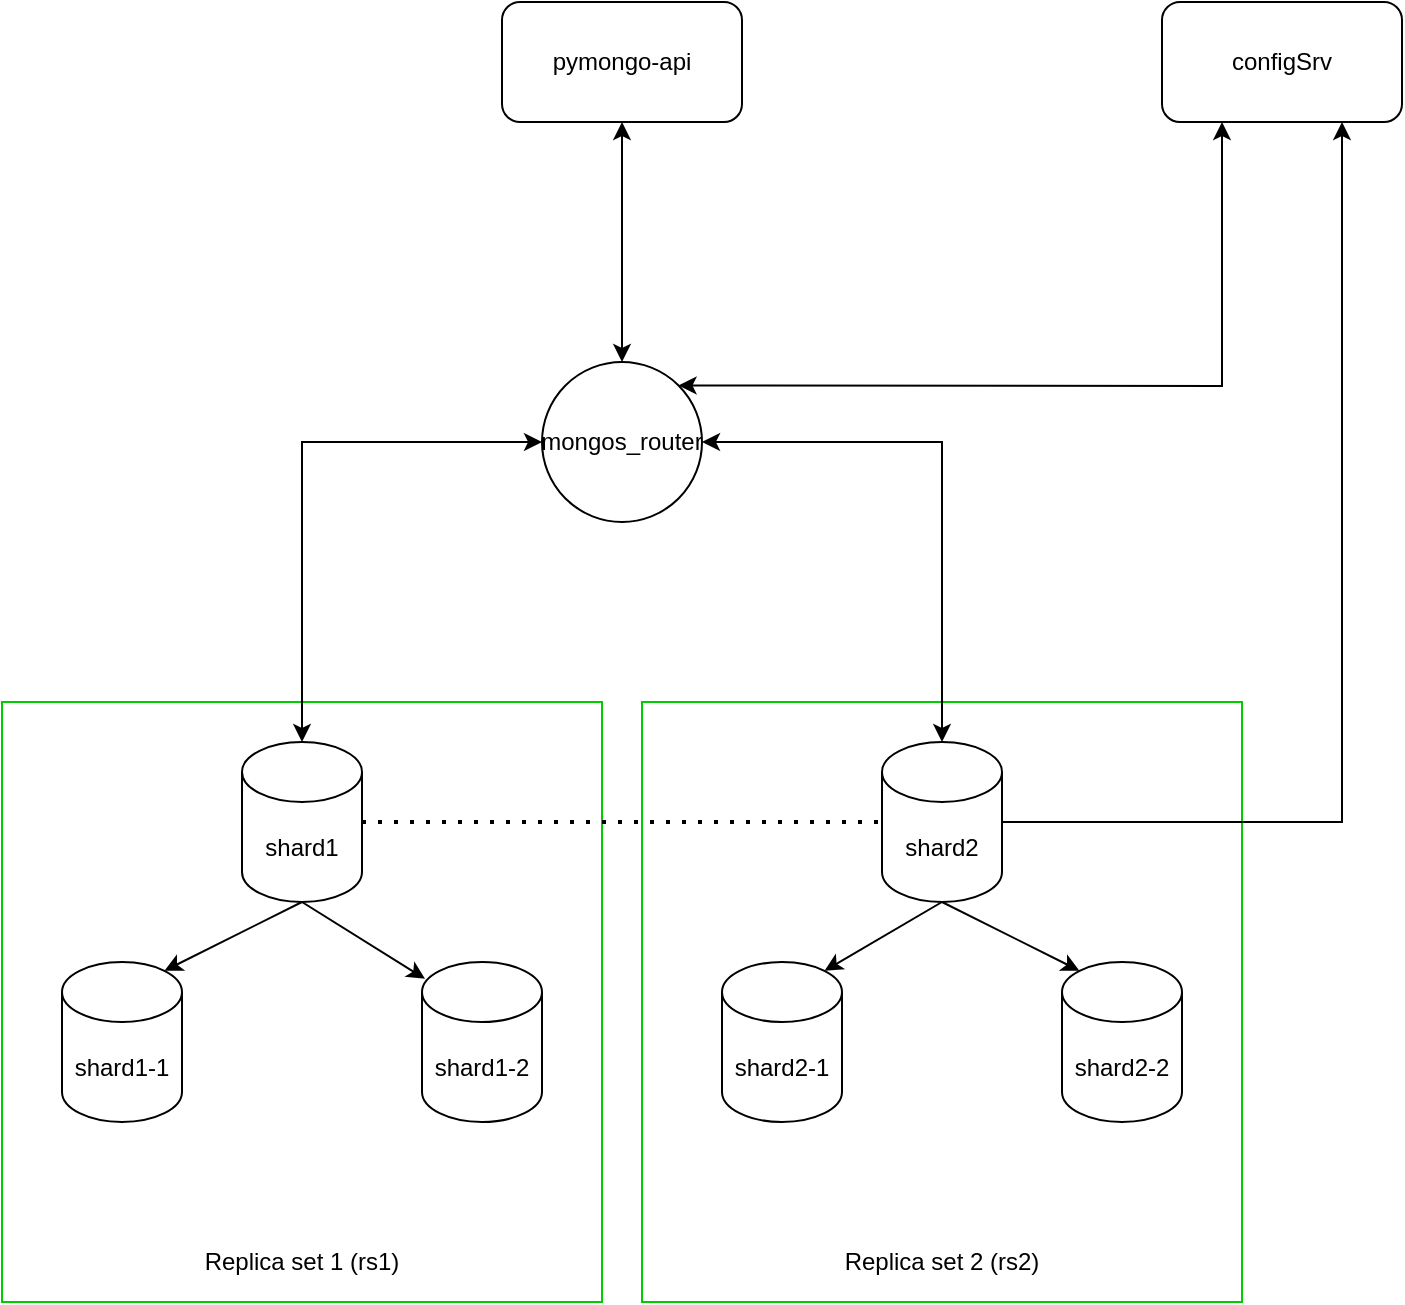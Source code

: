 <mxfile version="24.7.7">
  <diagram name="Page-1" id="-H_mtQnk-PTXWXPvYvuk">
    <mxGraphModel dx="1122" dy="761" grid="1" gridSize="10" guides="1" tooltips="1" connect="1" arrows="1" fold="1" page="1" pageScale="1" pageWidth="1169" pageHeight="827" math="0" shadow="0">
      <root>
        <mxCell id="0" />
        <mxCell id="1" parent="0" />
        <mxCell id="NEGCbyoOrOy7y01zVfNC-2" value="&lt;div&gt;&lt;br&gt;&lt;/div&gt;&lt;div&gt;&lt;br&gt;&lt;/div&gt;&lt;div&gt;&lt;br&gt;&lt;/div&gt;&lt;div&gt;&lt;br&gt;&lt;/div&gt;&lt;div&gt;&lt;br&gt;&lt;/div&gt;&lt;div&gt;&lt;br&gt;&lt;/div&gt;&lt;div&gt;&lt;br&gt;&lt;/div&gt;&lt;div&gt;&lt;br&gt;&lt;/div&gt;&lt;div&gt;&lt;br&gt;&lt;/div&gt;&lt;div&gt;&lt;br&gt;&lt;/div&gt;&lt;div&gt;&lt;br&gt;&lt;/div&gt;&lt;div&gt;&lt;br&gt;&lt;/div&gt;&lt;div&gt;&lt;br&gt;&lt;/div&gt;&lt;div&gt;&lt;br&gt;&lt;/div&gt;&lt;div&gt;&lt;br&gt;&lt;/div&gt;&lt;div&gt;&lt;br&gt;&lt;/div&gt;&lt;div&gt;&lt;br&gt;&lt;/div&gt;&lt;div&gt;&lt;br&gt;&lt;/div&gt;&lt;div&gt;Replica set 2 (rs2)&lt;/div&gt;" style="whiteSpace=wrap;html=1;aspect=fixed;strokeColor=#00CC00;" parent="1" vertex="1">
          <mxGeometry x="470" y="490" width="300" height="300" as="geometry" />
        </mxCell>
        <mxCell id="NEGCbyoOrOy7y01zVfNC-1" value="&lt;div&gt;&lt;br&gt;&lt;/div&gt;&lt;div&gt;&lt;br&gt;&lt;/div&gt;&lt;div&gt;&lt;br&gt;&lt;/div&gt;&lt;div&gt;&lt;br&gt;&lt;/div&gt;&lt;div&gt;&lt;br&gt;&lt;/div&gt;&lt;div&gt;&lt;br&gt;&lt;/div&gt;&lt;div&gt;&lt;br&gt;&lt;/div&gt;&lt;div&gt;&lt;br&gt;&lt;/div&gt;&lt;div&gt;&lt;br&gt;&lt;/div&gt;&lt;div&gt;&lt;br&gt;&lt;/div&gt;&lt;div&gt;&lt;br&gt;&lt;/div&gt;&lt;div&gt;&lt;br&gt;&lt;/div&gt;&lt;div&gt;&lt;br&gt;&lt;/div&gt;&lt;div&gt;&lt;br&gt;&lt;/div&gt;&lt;div&gt;&lt;br&gt;&lt;/div&gt;&lt;div&gt;&lt;br&gt;&lt;/div&gt;&lt;div&gt;&lt;br&gt;&lt;/div&gt;&lt;div&gt;&lt;br&gt;&lt;/div&gt;&lt;div&gt;Replica set 1 (rs1)&lt;/div&gt;" style="whiteSpace=wrap;html=1;aspect=fixed;strokeColor=#00CC00;" parent="1" vertex="1">
          <mxGeometry x="150" y="490" width="300" height="300" as="geometry" />
        </mxCell>
        <mxCell id="zA23MoTUsTF4_91t8viU-2" value="shard1" style="shape=cylinder3;whiteSpace=wrap;html=1;boundedLbl=1;backgroundOutline=1;size=15;" parent="1" vertex="1">
          <mxGeometry x="270" y="510" width="60" height="80" as="geometry" />
        </mxCell>
        <mxCell id="zA23MoTUsTF4_91t8viU-3" value="pymongo-api" style="rounded=1;whiteSpace=wrap;html=1;" parent="1" vertex="1">
          <mxGeometry x="400" y="140" width="120" height="60" as="geometry" />
        </mxCell>
        <mxCell id="9OBVmy8AI-aRf1RshNsI-1" value="configSrv" style="rounded=1;whiteSpace=wrap;html=1;" parent="1" vertex="1">
          <mxGeometry x="730" y="140" width="120" height="60" as="geometry" />
        </mxCell>
        <mxCell id="9OBVmy8AI-aRf1RshNsI-2" value="mongos_router" style="ellipse;whiteSpace=wrap;html=1;aspect=fixed;" parent="1" vertex="1">
          <mxGeometry x="420" y="320" width="80" height="80" as="geometry" />
        </mxCell>
        <mxCell id="9OBVmy8AI-aRf1RshNsI-8" style="edgeStyle=orthogonalEdgeStyle;rounded=0;orthogonalLoop=1;jettySize=auto;html=1;exitX=1;exitY=0.5;exitDx=0;exitDy=0;exitPerimeter=0;entryX=0.75;entryY=1;entryDx=0;entryDy=0;" parent="1" source="9OBVmy8AI-aRf1RshNsI-3" target="9OBVmy8AI-aRf1RshNsI-1" edge="1">
          <mxGeometry relative="1" as="geometry" />
        </mxCell>
        <mxCell id="9OBVmy8AI-aRf1RshNsI-3" value="shard2" style="shape=cylinder3;whiteSpace=wrap;html=1;boundedLbl=1;backgroundOutline=1;size=15;" parent="1" vertex="1">
          <mxGeometry x="590" y="510" width="60" height="80" as="geometry" />
        </mxCell>
        <mxCell id="9OBVmy8AI-aRf1RshNsI-7" value="" style="endArrow=none;dashed=1;html=1;dashPattern=1 3;strokeWidth=2;rounded=0;exitX=1;exitY=0.5;exitDx=0;exitDy=0;exitPerimeter=0;entryX=0;entryY=0.5;entryDx=0;entryDy=0;entryPerimeter=0;" parent="1" source="zA23MoTUsTF4_91t8viU-2" target="9OBVmy8AI-aRf1RshNsI-3" edge="1">
          <mxGeometry width="50" height="50" relative="1" as="geometry">
            <mxPoint x="370" y="450" as="sourcePoint" />
            <mxPoint x="580" y="550" as="targetPoint" />
          </mxGeometry>
        </mxCell>
        <mxCell id="9OBVmy8AI-aRf1RshNsI-9" value="" style="endArrow=classic;startArrow=classic;html=1;rounded=0;entryX=0.25;entryY=1;entryDx=0;entryDy=0;exitX=1;exitY=0;exitDx=0;exitDy=0;" parent="1" source="9OBVmy8AI-aRf1RshNsI-2" target="9OBVmy8AI-aRf1RshNsI-1" edge="1">
          <mxGeometry width="50" height="50" relative="1" as="geometry">
            <mxPoint x="420" y="420" as="sourcePoint" />
            <mxPoint x="470" y="370" as="targetPoint" />
            <Array as="points">
              <mxPoint x="760" y="332" />
            </Array>
          </mxGeometry>
        </mxCell>
        <mxCell id="9OBVmy8AI-aRf1RshNsI-10" value="" style="endArrow=classic;startArrow=classic;html=1;rounded=0;exitX=0.5;exitY=1;exitDx=0;exitDy=0;entryX=0.5;entryY=0;entryDx=0;entryDy=0;" parent="1" source="zA23MoTUsTF4_91t8viU-3" target="9OBVmy8AI-aRf1RshNsI-2" edge="1">
          <mxGeometry width="50" height="50" relative="1" as="geometry">
            <mxPoint x="420" y="420" as="sourcePoint" />
            <mxPoint x="470" y="370" as="targetPoint" />
          </mxGeometry>
        </mxCell>
        <mxCell id="9OBVmy8AI-aRf1RshNsI-11" value="" style="endArrow=classic;startArrow=classic;html=1;rounded=0;exitX=0.5;exitY=0;exitDx=0;exitDy=0;exitPerimeter=0;entryX=0;entryY=0.5;entryDx=0;entryDy=0;" parent="1" source="zA23MoTUsTF4_91t8viU-2" target="9OBVmy8AI-aRf1RshNsI-2" edge="1">
          <mxGeometry width="50" height="50" relative="1" as="geometry">
            <mxPoint x="420" y="420" as="sourcePoint" />
            <mxPoint x="470" y="370" as="targetPoint" />
            <Array as="points">
              <mxPoint x="300" y="360" />
            </Array>
          </mxGeometry>
        </mxCell>
        <mxCell id="9OBVmy8AI-aRf1RshNsI-12" value="" style="endArrow=classic;startArrow=classic;html=1;rounded=0;entryX=1;entryY=0.5;entryDx=0;entryDy=0;exitX=0.5;exitY=0;exitDx=0;exitDy=0;exitPerimeter=0;" parent="1" source="9OBVmy8AI-aRf1RshNsI-3" target="9OBVmy8AI-aRf1RshNsI-2" edge="1">
          <mxGeometry width="50" height="50" relative="1" as="geometry">
            <mxPoint x="520" y="490" as="sourcePoint" />
            <mxPoint x="570" y="440" as="targetPoint" />
            <Array as="points">
              <mxPoint x="620" y="360" />
            </Array>
          </mxGeometry>
        </mxCell>
        <mxCell id="9OBVmy8AI-aRf1RshNsI-36" value="shard1-1" style="shape=cylinder3;whiteSpace=wrap;html=1;boundedLbl=1;backgroundOutline=1;size=15;" parent="1" vertex="1">
          <mxGeometry x="180" y="620" width="60" height="80" as="geometry" />
        </mxCell>
        <mxCell id="9OBVmy8AI-aRf1RshNsI-37" value="shard1-2" style="shape=cylinder3;whiteSpace=wrap;html=1;boundedLbl=1;backgroundOutline=1;size=15;" parent="1" vertex="1">
          <mxGeometry x="360" y="620" width="60" height="80" as="geometry" />
        </mxCell>
        <mxCell id="9OBVmy8AI-aRf1RshNsI-38" value="shard2-1" style="shape=cylinder3;whiteSpace=wrap;html=1;boundedLbl=1;backgroundOutline=1;size=15;" parent="1" vertex="1">
          <mxGeometry x="510" y="620" width="60" height="80" as="geometry" />
        </mxCell>
        <mxCell id="9OBVmy8AI-aRf1RshNsI-39" value="shard2-2" style="shape=cylinder3;whiteSpace=wrap;html=1;boundedLbl=1;backgroundOutline=1;size=15;" parent="1" vertex="1">
          <mxGeometry x="680" y="620" width="60" height="80" as="geometry" />
        </mxCell>
        <mxCell id="9OBVmy8AI-aRf1RshNsI-40" value="" style="endArrow=classic;html=1;rounded=0;exitX=0.5;exitY=1;exitDx=0;exitDy=0;exitPerimeter=0;entryX=0.855;entryY=0;entryDx=0;entryDy=4.35;entryPerimeter=0;" parent="1" source="zA23MoTUsTF4_91t8viU-2" target="9OBVmy8AI-aRf1RshNsI-36" edge="1">
          <mxGeometry width="50" height="50" relative="1" as="geometry">
            <mxPoint x="380" y="620" as="sourcePoint" />
            <mxPoint x="430" y="570" as="targetPoint" />
          </mxGeometry>
        </mxCell>
        <mxCell id="9OBVmy8AI-aRf1RshNsI-41" value="" style="endArrow=classic;html=1;rounded=0;entryX=0.025;entryY=0.105;entryDx=0;entryDy=0;entryPerimeter=0;" parent="1" target="9OBVmy8AI-aRf1RshNsI-37" edge="1">
          <mxGeometry width="50" height="50" relative="1" as="geometry">
            <mxPoint x="300" y="590" as="sourcePoint" />
            <mxPoint x="430" y="570" as="targetPoint" />
          </mxGeometry>
        </mxCell>
        <mxCell id="9OBVmy8AI-aRf1RshNsI-42" value="" style="endArrow=classic;html=1;rounded=0;entryX=0.855;entryY=0;entryDx=0;entryDy=4.35;entryPerimeter=0;" parent="1" target="9OBVmy8AI-aRf1RshNsI-38" edge="1">
          <mxGeometry width="50" height="50" relative="1" as="geometry">
            <mxPoint x="620" y="590" as="sourcePoint" />
            <mxPoint x="520" y="560" as="targetPoint" />
          </mxGeometry>
        </mxCell>
        <mxCell id="9OBVmy8AI-aRf1RshNsI-43" value="" style="endArrow=classic;html=1;rounded=0;exitX=0.5;exitY=1;exitDx=0;exitDy=0;exitPerimeter=0;entryX=0.145;entryY=0;entryDx=0;entryDy=4.35;entryPerimeter=0;" parent="1" source="9OBVmy8AI-aRf1RshNsI-3" target="9OBVmy8AI-aRf1RshNsI-39" edge="1">
          <mxGeometry width="50" height="50" relative="1" as="geometry">
            <mxPoint x="470" y="610" as="sourcePoint" />
            <mxPoint x="520" y="560" as="targetPoint" />
          </mxGeometry>
        </mxCell>
      </root>
    </mxGraphModel>
  </diagram>
</mxfile>
